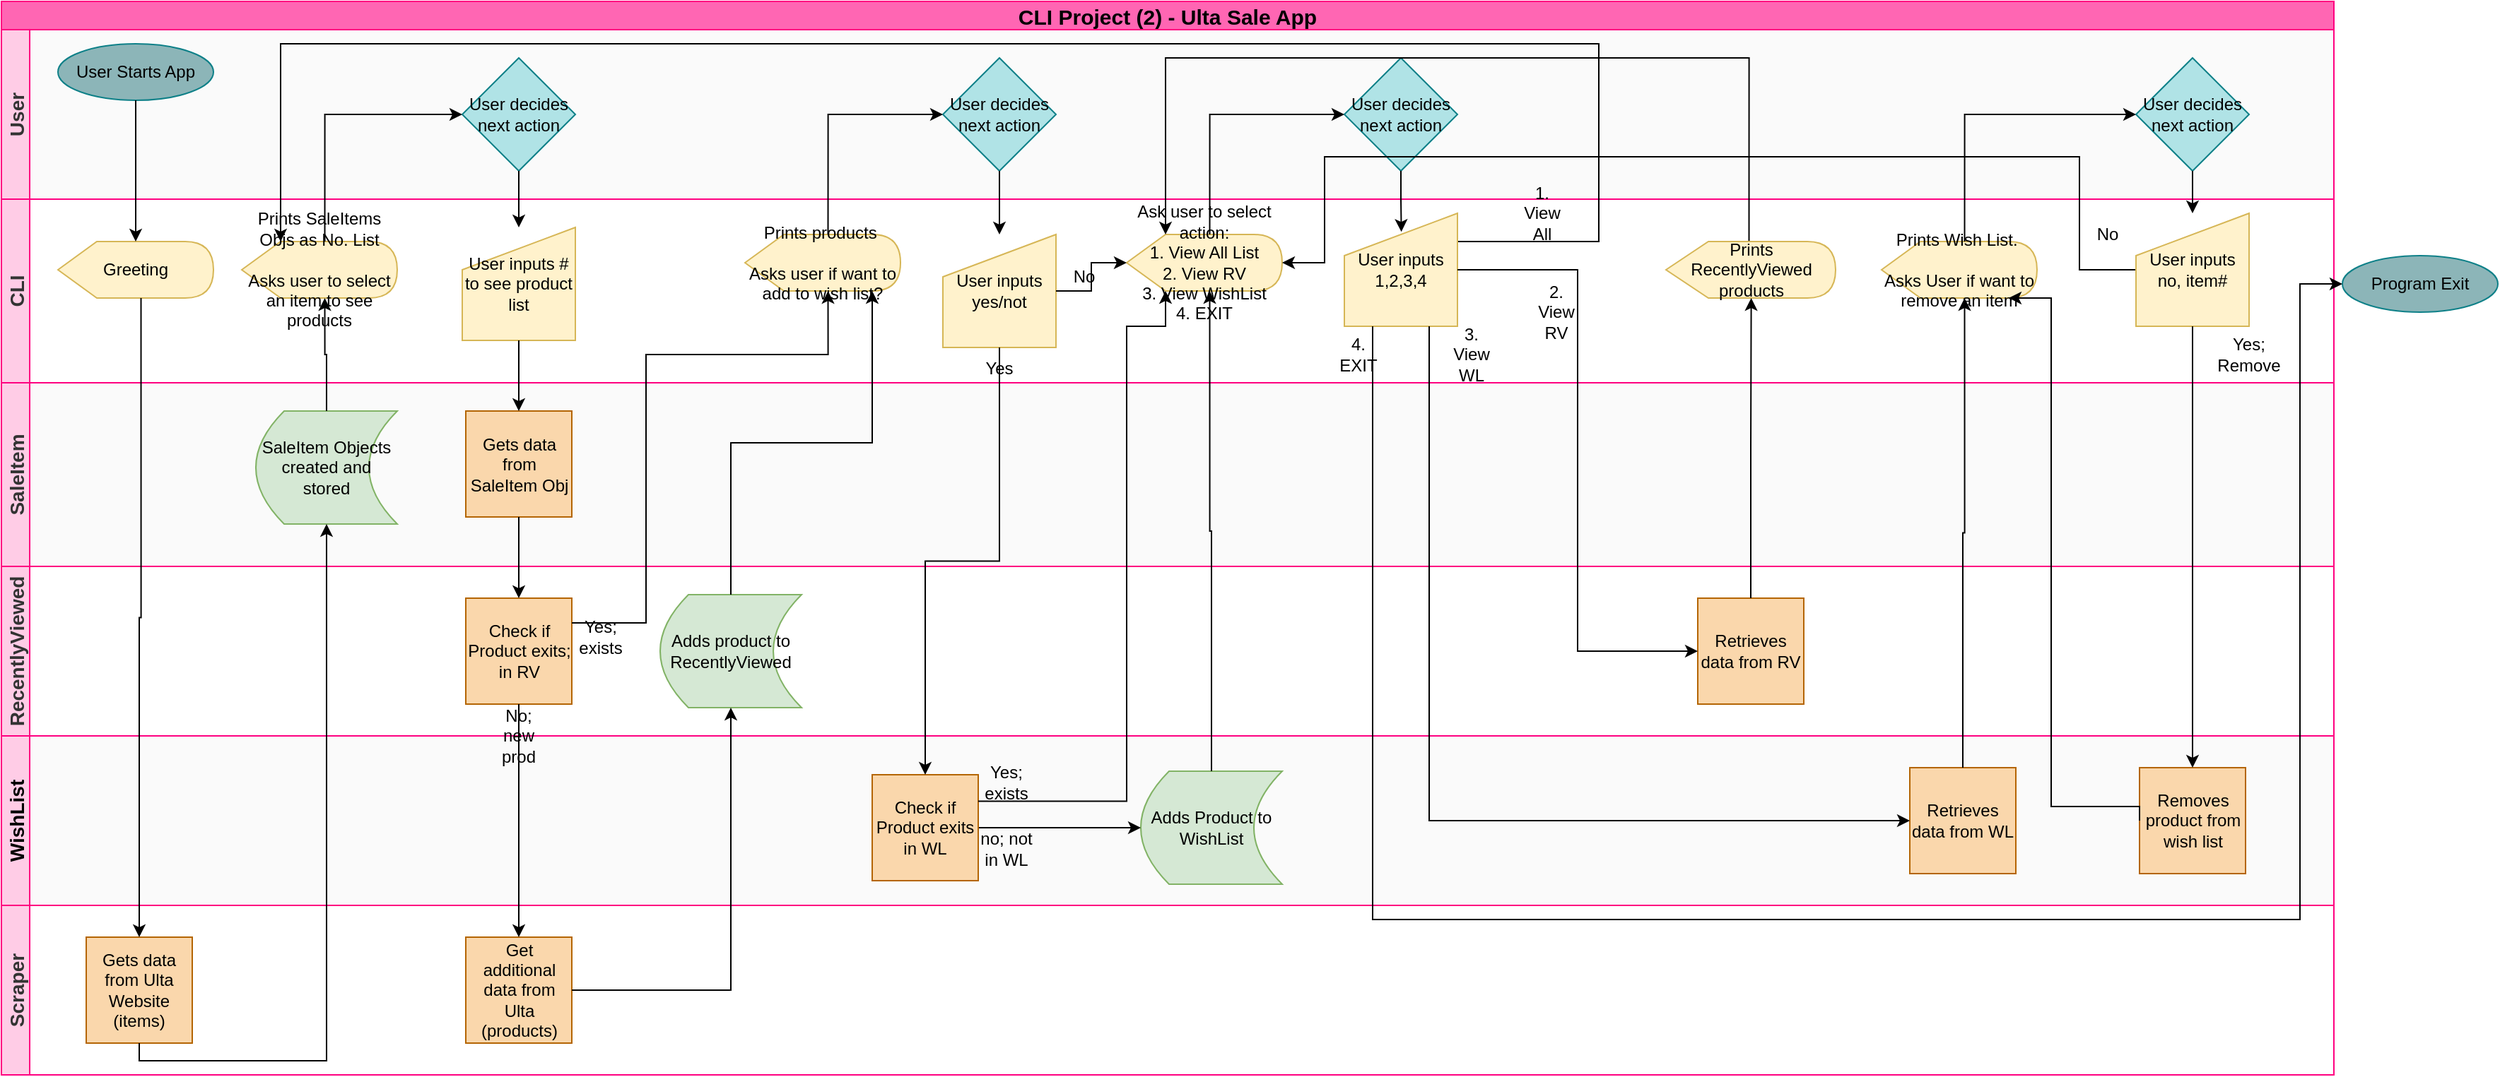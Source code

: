 <mxfile version="14.9.7" type="github">
  <diagram id="C5RBs43oDa-KdzZeNtuy" name="Page-1">
    <mxGraphModel dx="1700" dy="994" grid="1" gridSize="10" guides="1" tooltips="1" connect="1" arrows="1" fold="1" page="1" pageScale="1" pageWidth="1169" pageHeight="827" background="#ffffff" math="0" shadow="0">
      <root>
        <mxCell id="WIyWlLk6GJQsqaUBKTNV-0" />
        <mxCell id="WIyWlLk6GJQsqaUBKTNV-1" parent="WIyWlLk6GJQsqaUBKTNV-0" />
        <mxCell id="TTgLs8dpn4O4WDhtMha_-41" value="CLI Project (2) - Ulta Sale App" style="swimlane;childLayout=stackLayout;resizeParent=1;resizeParentMax=0;horizontal=1;startSize=20;horizontalStack=0;fontSize=15;verticalAlign=middle;spacingTop=0;labelBorderColor=none;swimlaneLine=1;fillColor=#FF66B3;strokeColor=#FF0080;" vertex="1" parent="WIyWlLk6GJQsqaUBKTNV-1">
          <mxGeometry x="4" width="1650" height="760" as="geometry" />
        </mxCell>
        <mxCell id="TTgLs8dpn4O4WDhtMha_-42" value="User" style="swimlane;startSize=20;horizontal=0;fontColor=#333333;swimlaneFillColor=#FAFAFA;fillColor=#FFCCE6;strokeColor=#FF0080;fontSize=14;" vertex="1" parent="TTgLs8dpn4O4WDhtMha_-41">
          <mxGeometry y="20" width="1650" height="120" as="geometry" />
        </mxCell>
        <mxCell id="TTgLs8dpn4O4WDhtMha_-53" value="User Starts App" style="ellipse;whiteSpace=wrap;html=1;strokeColor=#0e8088;fillColor=#8CB5B8;" vertex="1" parent="TTgLs8dpn4O4WDhtMha_-42">
          <mxGeometry x="40" y="10" width="110" height="40" as="geometry" />
        </mxCell>
        <mxCell id="TTgLs8dpn4O4WDhtMha_-56" value="User decides next action" style="rhombus;whiteSpace=wrap;html=1;fillColor=#b0e3e6;strokeColor=#0e8088;" vertex="1" parent="TTgLs8dpn4O4WDhtMha_-42">
          <mxGeometry x="326" y="20" width="80" height="80" as="geometry" />
        </mxCell>
        <mxCell id="TTgLs8dpn4O4WDhtMha_-73" value="User decides next action" style="rhombus;whiteSpace=wrap;html=1;fillColor=#b0e3e6;strokeColor=#0e8088;" vertex="1" parent="TTgLs8dpn4O4WDhtMha_-42">
          <mxGeometry x="666" y="20" width="80" height="80" as="geometry" />
        </mxCell>
        <mxCell id="TTgLs8dpn4O4WDhtMha_-100" value="User decides next action" style="rhombus;whiteSpace=wrap;html=1;fillColor=#b0e3e6;strokeColor=#0e8088;" vertex="1" parent="TTgLs8dpn4O4WDhtMha_-42">
          <mxGeometry x="950" y="20" width="80" height="80" as="geometry" />
        </mxCell>
        <mxCell id="TTgLs8dpn4O4WDhtMha_-131" value="User decides next action" style="rhombus;whiteSpace=wrap;html=1;fillColor=#b0e3e6;strokeColor=#0e8088;" vertex="1" parent="TTgLs8dpn4O4WDhtMha_-42">
          <mxGeometry x="1510" y="20" width="80" height="80" as="geometry" />
        </mxCell>
        <mxCell id="TTgLs8dpn4O4WDhtMha_-43" value="CLI" style="swimlane;startSize=20;horizontal=0;fontColor=#333333;swimlaneFillColor=#ffffff;fillColor=#FFCCE6;strokeColor=#FF0080;fontSize=14;" vertex="1" parent="TTgLs8dpn4O4WDhtMha_-41">
          <mxGeometry y="140" width="1650" height="130" as="geometry" />
        </mxCell>
        <mxCell id="TTgLs8dpn4O4WDhtMha_-55" value="Greeting" style="shape=display;whiteSpace=wrap;html=1;fillColor=#fff2cc;strokeColor=#d6b656;" vertex="1" parent="TTgLs8dpn4O4WDhtMha_-43">
          <mxGeometry x="40" y="30" width="110" height="40" as="geometry" />
        </mxCell>
        <mxCell id="TTgLs8dpn4O4WDhtMha_-65" value="Prints SaleItems Objs as No. List&lt;br&gt;&lt;br&gt;Asks user to select an item to see products" style="shape=display;whiteSpace=wrap;html=1;fillColor=#fff2cc;strokeColor=#d6b656;" vertex="1" parent="TTgLs8dpn4O4WDhtMha_-43">
          <mxGeometry x="170" y="30" width="110" height="40" as="geometry" />
        </mxCell>
        <mxCell id="TTgLs8dpn4O4WDhtMha_-68" value="User inputs # to see product list" style="shape=manualInput;whiteSpace=wrap;html=1;fillColor=#fff2cc;strokeColor=#d6b656;" vertex="1" parent="TTgLs8dpn4O4WDhtMha_-43">
          <mxGeometry x="326" y="20" width="80" height="80" as="geometry" />
        </mxCell>
        <mxCell id="TTgLs8dpn4O4WDhtMha_-72" value="Prints products&amp;nbsp;&lt;br&gt;&lt;br&gt;Asks user if want to add to wish list?" style="shape=display;whiteSpace=wrap;html=1;fillColor=#fff2cc;strokeColor=#d6b656;" vertex="1" parent="TTgLs8dpn4O4WDhtMha_-43">
          <mxGeometry x="526" y="25" width="110" height="40" as="geometry" />
        </mxCell>
        <mxCell id="TTgLs8dpn4O4WDhtMha_-95" value="Ask user to select action:&lt;br&gt;1. View All List&lt;br&gt;2. View RV&lt;br&gt;3. View WishList&lt;br&gt;4. EXIT" style="shape=display;whiteSpace=wrap;html=1;fillColor=#fff2cc;strokeColor=#d6b656;" vertex="1" parent="TTgLs8dpn4O4WDhtMha_-43">
          <mxGeometry x="796" y="25" width="110" height="40" as="geometry" />
        </mxCell>
        <mxCell id="TTgLs8dpn4O4WDhtMha_-102" value="User inputs yes/not" style="shape=manualInput;whiteSpace=wrap;html=1;fillColor=#fff2cc;strokeColor=#d6b656;" vertex="1" parent="TTgLs8dpn4O4WDhtMha_-43">
          <mxGeometry x="666" y="25" width="80" height="80" as="geometry" />
        </mxCell>
        <mxCell id="TTgLs8dpn4O4WDhtMha_-96" style="edgeStyle=orthogonalEdgeStyle;rounded=0;orthogonalLoop=1;jettySize=auto;html=1;exitX=1;exitY=0.5;exitDx=0;exitDy=0;" edge="1" parent="TTgLs8dpn4O4WDhtMha_-43" source="TTgLs8dpn4O4WDhtMha_-102" target="TTgLs8dpn4O4WDhtMha_-95">
          <mxGeometry relative="1" as="geometry" />
        </mxCell>
        <mxCell id="TTgLs8dpn4O4WDhtMha_-116" style="edgeStyle=orthogonalEdgeStyle;rounded=0;orthogonalLoop=1;jettySize=auto;html=1;exitX=1;exitY=0.25;exitDx=0;exitDy=0;entryX=0;entryY=0;entryDx=27.5;entryDy=0;entryPerimeter=0;" edge="1" parent="TTgLs8dpn4O4WDhtMha_-43" source="TTgLs8dpn4O4WDhtMha_-107" target="TTgLs8dpn4O4WDhtMha_-65">
          <mxGeometry relative="1" as="geometry">
            <Array as="points">
              <mxPoint x="1130" y="30" />
              <mxPoint x="1130" y="-110" />
              <mxPoint x="198" y="-110" />
            </Array>
          </mxGeometry>
        </mxCell>
        <mxCell id="TTgLs8dpn4O4WDhtMha_-107" value="User inputs 1,2,3,4" style="shape=manualInput;whiteSpace=wrap;html=1;fillColor=#fff2cc;strokeColor=#d6b656;" vertex="1" parent="TTgLs8dpn4O4WDhtMha_-43">
          <mxGeometry x="950" y="10" width="80" height="80" as="geometry" />
        </mxCell>
        <mxCell id="TTgLs8dpn4O4WDhtMha_-94" value="No" style="text;html=1;strokeColor=none;fillColor=none;align=center;verticalAlign=middle;whiteSpace=wrap;rounded=0;" vertex="1" parent="TTgLs8dpn4O4WDhtMha_-43">
          <mxGeometry x="746" y="45" width="40" height="20" as="geometry" />
        </mxCell>
        <mxCell id="TTgLs8dpn4O4WDhtMha_-110" value="Prints Wish List.&amp;nbsp;&lt;br&gt;&lt;br&gt;Asks User if want to remove an item" style="shape=display;whiteSpace=wrap;html=1;fillColor=#fff2cc;strokeColor=#d6b656;" vertex="1" parent="TTgLs8dpn4O4WDhtMha_-43">
          <mxGeometry x="1330" y="30" width="110" height="40" as="geometry" />
        </mxCell>
        <mxCell id="TTgLs8dpn4O4WDhtMha_-123" style="edgeStyle=orthogonalEdgeStyle;rounded=0;orthogonalLoop=1;jettySize=auto;html=1;exitX=0;exitY=0;exitDx=58.75;exitDy=0;exitPerimeter=0;entryX=0;entryY=0;entryDx=27.5;entryDy=0;entryPerimeter=0;" edge="1" parent="TTgLs8dpn4O4WDhtMha_-43" source="TTgLs8dpn4O4WDhtMha_-111" target="TTgLs8dpn4O4WDhtMha_-95">
          <mxGeometry relative="1" as="geometry">
            <Array as="points">
              <mxPoint x="1230" y="-100" />
              <mxPoint x="808" y="-100" />
            </Array>
          </mxGeometry>
        </mxCell>
        <mxCell id="TTgLs8dpn4O4WDhtMha_-111" value="Prints RecentlyViewed products" style="shape=display;whiteSpace=wrap;html=1;fillColor=#fff2cc;strokeColor=#d6b656;" vertex="1" parent="TTgLs8dpn4O4WDhtMha_-43">
          <mxGeometry x="1177.5" y="30" width="120" height="40" as="geometry" />
        </mxCell>
        <mxCell id="TTgLs8dpn4O4WDhtMha_-120" value="2. View RV" style="text;html=1;strokeColor=none;fillColor=none;align=center;verticalAlign=middle;whiteSpace=wrap;rounded=0;" vertex="1" parent="TTgLs8dpn4O4WDhtMha_-43">
          <mxGeometry x="1080" y="70" width="40" height="20" as="geometry" />
        </mxCell>
        <mxCell id="TTgLs8dpn4O4WDhtMha_-117" value="1. View All" style="text;html=1;strokeColor=none;fillColor=none;align=center;verticalAlign=middle;whiteSpace=wrap;rounded=0;" vertex="1" parent="TTgLs8dpn4O4WDhtMha_-43">
          <mxGeometry x="1070" width="40" height="20" as="geometry" />
        </mxCell>
        <mxCell id="TTgLs8dpn4O4WDhtMha_-128" value="3. View WL" style="text;html=1;strokeColor=none;fillColor=none;align=center;verticalAlign=middle;whiteSpace=wrap;rounded=0;" vertex="1" parent="TTgLs8dpn4O4WDhtMha_-43">
          <mxGeometry x="1020" y="100" width="40" height="20" as="geometry" />
        </mxCell>
        <mxCell id="TTgLs8dpn4O4WDhtMha_-137" style="edgeStyle=orthogonalEdgeStyle;rounded=0;orthogonalLoop=1;jettySize=auto;html=1;exitX=0;exitY=0.5;exitDx=0;exitDy=0;entryX=1;entryY=0.5;entryDx=0;entryDy=0;entryPerimeter=0;" edge="1" parent="TTgLs8dpn4O4WDhtMha_-43" source="TTgLs8dpn4O4WDhtMha_-132" target="TTgLs8dpn4O4WDhtMha_-95">
          <mxGeometry relative="1" as="geometry">
            <mxPoint x="892" y="80" as="targetPoint" />
            <Array as="points">
              <mxPoint x="1470" y="50" />
              <mxPoint x="1470" y="-30" />
              <mxPoint x="936" y="-30" />
              <mxPoint x="936" y="45" />
            </Array>
          </mxGeometry>
        </mxCell>
        <mxCell id="TTgLs8dpn4O4WDhtMha_-132" value="User inputs no, item#" style="shape=manualInput;whiteSpace=wrap;html=1;fillColor=#fff2cc;strokeColor=#d6b656;" vertex="1" parent="TTgLs8dpn4O4WDhtMha_-43">
          <mxGeometry x="1510" y="10" width="80" height="80" as="geometry" />
        </mxCell>
        <mxCell id="TTgLs8dpn4O4WDhtMha_-141" value="4. EXIT" style="text;html=1;strokeColor=none;fillColor=none;align=center;verticalAlign=middle;whiteSpace=wrap;rounded=0;" vertex="1" parent="TTgLs8dpn4O4WDhtMha_-43">
          <mxGeometry x="940" y="100" width="40" height="20" as="geometry" />
        </mxCell>
        <mxCell id="TTgLs8dpn4O4WDhtMha_-155" value="Yes; Remove" style="text;html=1;strokeColor=none;fillColor=none;align=center;verticalAlign=middle;whiteSpace=wrap;rounded=0;" vertex="1" parent="TTgLs8dpn4O4WDhtMha_-43">
          <mxGeometry x="1570" y="100" width="40" height="20" as="geometry" />
        </mxCell>
        <mxCell id="TTgLs8dpn4O4WDhtMha_-157" value="No" style="text;html=1;strokeColor=none;fillColor=none;align=center;verticalAlign=middle;whiteSpace=wrap;rounded=0;" vertex="1" parent="TTgLs8dpn4O4WDhtMha_-43">
          <mxGeometry x="1470" y="20" width="40" height="10" as="geometry" />
        </mxCell>
        <mxCell id="TTgLs8dpn4O4WDhtMha_-93" value="Yes" style="text;html=1;strokeColor=none;fillColor=none;align=center;verticalAlign=middle;whiteSpace=wrap;rounded=0;" vertex="1" parent="TTgLs8dpn4O4WDhtMha_-43">
          <mxGeometry x="686" y="110" width="40" height="20" as="geometry" />
        </mxCell>
        <mxCell id="TTgLs8dpn4O4WDhtMha_-44" value="SaleItem" style="swimlane;startSize=20;horizontal=0;fontColor=#333333;labelBorderColor=none;swimlaneFillColor=#FAFAFA;fillColor=#FFCCE6;strokeColor=#FF0080;fontSize=14;" vertex="1" parent="TTgLs8dpn4O4WDhtMha_-41">
          <mxGeometry y="270" width="1650" height="130" as="geometry" />
        </mxCell>
        <mxCell id="TTgLs8dpn4O4WDhtMha_-63" value="SaleItem Objects created and stored" style="shape=dataStorage;whiteSpace=wrap;html=1;fixedSize=1;fillColor=#d5e8d4;strokeColor=#82b366;" vertex="1" parent="TTgLs8dpn4O4WDhtMha_-44">
          <mxGeometry x="180" y="20" width="100" height="80" as="geometry" />
        </mxCell>
        <mxCell id="TTgLs8dpn4O4WDhtMha_-70" value="Gets data from SaleItem Obj" style="whiteSpace=wrap;html=1;aspect=fixed;fillColor=#fad7ac;strokeColor=#b46504;" vertex="1" parent="TTgLs8dpn4O4WDhtMha_-44">
          <mxGeometry x="328.5" y="20" width="75" height="75" as="geometry" />
        </mxCell>
        <mxCell id="TTgLs8dpn4O4WDhtMha_-49" value="RecentlyViewed" style="swimlane;startSize=20;horizontal=0;fontColor=#333333;swimlaneFillColor=#ffffff;fillColor=#FFCCE6;strokeColor=#FF0080;fontSize=14;" vertex="1" parent="TTgLs8dpn4O4WDhtMha_-41">
          <mxGeometry y="400" width="1650" height="120" as="geometry" />
        </mxCell>
        <mxCell id="TTgLs8dpn4O4WDhtMha_-112" value="Retrieves data from RV" style="whiteSpace=wrap;html=1;aspect=fixed;fillColor=#fad7ac;strokeColor=#b46504;" vertex="1" parent="TTgLs8dpn4O4WDhtMha_-49">
          <mxGeometry x="1200" y="22.5" width="75" height="75" as="geometry" />
        </mxCell>
        <mxCell id="TTgLs8dpn4O4WDhtMha_-166" value="Check if Product exits; in RV" style="whiteSpace=wrap;html=1;aspect=fixed;fillColor=#fad7ac;strokeColor=#b46504;" vertex="1" parent="TTgLs8dpn4O4WDhtMha_-49">
          <mxGeometry x="328.5" y="22.5" width="75" height="75" as="geometry" />
        </mxCell>
        <mxCell id="TTgLs8dpn4O4WDhtMha_-173" value="Yes; exists" style="text;html=1;strokeColor=none;fillColor=none;align=center;verticalAlign=middle;whiteSpace=wrap;rounded=0;" vertex="1" parent="TTgLs8dpn4O4WDhtMha_-49">
          <mxGeometry x="403.5" y="40" width="40" height="20" as="geometry" />
        </mxCell>
        <mxCell id="TTgLs8dpn4O4WDhtMha_-178" value="Adds product to RecentlyViewed" style="shape=dataStorage;whiteSpace=wrap;html=1;fixedSize=1;fillColor=#d5e8d4;strokeColor=#82b366;" vertex="1" parent="TTgLs8dpn4O4WDhtMha_-49">
          <mxGeometry x="466" y="20" width="100" height="80" as="geometry" />
        </mxCell>
        <mxCell id="TTgLs8dpn4O4WDhtMha_-50" value="WishList" style="swimlane;startSize=20;horizontal=0;swimlaneFillColor=#FAFAFA;fontSize=14;strokeColor=#FF0080;fillColor=#FFCCE6;" vertex="1" parent="TTgLs8dpn4O4WDhtMha_-41">
          <mxGeometry y="520" width="1650" height="120" as="geometry" />
        </mxCell>
        <mxCell id="TTgLs8dpn4O4WDhtMha_-91" value="Retrieves data from WL" style="whiteSpace=wrap;html=1;aspect=fixed;fillColor=#fad7ac;strokeColor=#b46504;" vertex="1" parent="TTgLs8dpn4O4WDhtMha_-50">
          <mxGeometry x="1350" y="22.5" width="75" height="75" as="geometry" />
        </mxCell>
        <mxCell id="TTgLs8dpn4O4WDhtMha_-135" value="Removes product from wish list" style="whiteSpace=wrap;html=1;aspect=fixed;strokeColor=#b46504;fillColor=#fad7ac;" vertex="1" parent="TTgLs8dpn4O4WDhtMha_-50">
          <mxGeometry x="1512.5" y="22.5" width="75" height="75" as="geometry" />
        </mxCell>
        <mxCell id="TTgLs8dpn4O4WDhtMha_-171" value="No; new prod" style="text;html=1;strokeColor=none;fillColor=none;align=center;verticalAlign=middle;whiteSpace=wrap;rounded=0;" vertex="1" parent="TTgLs8dpn4O4WDhtMha_-50">
          <mxGeometry x="346" y="-10" width="40" height="20" as="geometry" />
        </mxCell>
        <mxCell id="TTgLs8dpn4O4WDhtMha_-179" value="Adds Product to WishList" style="shape=dataStorage;whiteSpace=wrap;html=1;fixedSize=1;fillColor=#d5e8d4;strokeColor=#82b366;" vertex="1" parent="TTgLs8dpn4O4WDhtMha_-50">
          <mxGeometry x="806" y="25" width="100" height="80" as="geometry" />
        </mxCell>
        <mxCell id="TTgLs8dpn4O4WDhtMha_-182" style="edgeStyle=orthogonalEdgeStyle;rounded=0;orthogonalLoop=1;jettySize=auto;html=1;exitX=1;exitY=0.5;exitDx=0;exitDy=0;fontSize=14;" edge="1" parent="TTgLs8dpn4O4WDhtMha_-50" source="TTgLs8dpn4O4WDhtMha_-181" target="TTgLs8dpn4O4WDhtMha_-179">
          <mxGeometry relative="1" as="geometry" />
        </mxCell>
        <mxCell id="TTgLs8dpn4O4WDhtMha_-181" value="Check if Product exits in WL" style="whiteSpace=wrap;html=1;aspect=fixed;fillColor=#fad7ac;strokeColor=#b46504;" vertex="1" parent="TTgLs8dpn4O4WDhtMha_-50">
          <mxGeometry x="616" y="27.5" width="75" height="75" as="geometry" />
        </mxCell>
        <mxCell id="TTgLs8dpn4O4WDhtMha_-191" value="Yes; exists" style="text;html=1;strokeColor=none;fillColor=none;align=center;verticalAlign=middle;whiteSpace=wrap;rounded=0;" vertex="1" parent="TTgLs8dpn4O4WDhtMha_-50">
          <mxGeometry x="691" y="22.5" width="40" height="20" as="geometry" />
        </mxCell>
        <mxCell id="TTgLs8dpn4O4WDhtMha_-193" value="no; not in WL" style="text;html=1;strokeColor=none;fillColor=none;align=center;verticalAlign=middle;whiteSpace=wrap;rounded=0;" vertex="1" parent="TTgLs8dpn4O4WDhtMha_-50">
          <mxGeometry x="691" y="70" width="40" height="20" as="geometry" />
        </mxCell>
        <mxCell id="TTgLs8dpn4O4WDhtMha_-51" value="Scraper" style="swimlane;startSize=20;horizontal=0;fontColor=#333333;swimlaneFillColor=#ffffff;fillColor=#FFCCE6;labelBorderColor=none;strokeColor=#FF0080;fontSize=14;" vertex="1" parent="TTgLs8dpn4O4WDhtMha_-41">
          <mxGeometry y="640" width="1650" height="120" as="geometry" />
        </mxCell>
        <mxCell id="TTgLs8dpn4O4WDhtMha_-57" value="Gets data from Ulta Website (items)" style="whiteSpace=wrap;html=1;aspect=fixed;strokeColor=#b46504;fillColor=#fad7ac;" vertex="1" parent="TTgLs8dpn4O4WDhtMha_-51">
          <mxGeometry x="60" y="22.5" width="75" height="75" as="geometry" />
        </mxCell>
        <mxCell id="TTgLs8dpn4O4WDhtMha_-163" value="Get additional data from Ulta (products)" style="whiteSpace=wrap;html=1;aspect=fixed;strokeColor=#b46504;fillColor=#FAD7AC;" vertex="1" parent="TTgLs8dpn4O4WDhtMha_-51">
          <mxGeometry x="328.5" y="22.5" width="75" height="75" as="geometry" />
        </mxCell>
        <mxCell id="TTgLs8dpn4O4WDhtMha_-58" style="edgeStyle=orthogonalEdgeStyle;rounded=0;orthogonalLoop=1;jettySize=auto;html=1;exitX=0.5;exitY=1;exitDx=0;exitDy=0;" edge="1" parent="TTgLs8dpn4O4WDhtMha_-41" source="TTgLs8dpn4O4WDhtMha_-53" target="TTgLs8dpn4O4WDhtMha_-55">
          <mxGeometry relative="1" as="geometry" />
        </mxCell>
        <mxCell id="TTgLs8dpn4O4WDhtMha_-62" style="edgeStyle=orthogonalEdgeStyle;rounded=0;orthogonalLoop=1;jettySize=auto;html=1;exitX=0;exitY=0;exitDx=58.75;exitDy=40;exitPerimeter=0;entryX=0.5;entryY=0;entryDx=0;entryDy=0;" edge="1" parent="TTgLs8dpn4O4WDhtMha_-41" source="TTgLs8dpn4O4WDhtMha_-55" target="TTgLs8dpn4O4WDhtMha_-57">
          <mxGeometry relative="1" as="geometry" />
        </mxCell>
        <mxCell id="TTgLs8dpn4O4WDhtMha_-64" style="edgeStyle=orthogonalEdgeStyle;rounded=0;orthogonalLoop=1;jettySize=auto;html=1;exitX=0.5;exitY=1;exitDx=0;exitDy=0;entryX=0.5;entryY=1;entryDx=0;entryDy=0;" edge="1" parent="TTgLs8dpn4O4WDhtMha_-41" source="TTgLs8dpn4O4WDhtMha_-57" target="TTgLs8dpn4O4WDhtMha_-63">
          <mxGeometry relative="1" as="geometry">
            <Array as="points">
              <mxPoint x="98" y="750" />
              <mxPoint x="230" y="750" />
            </Array>
          </mxGeometry>
        </mxCell>
        <mxCell id="TTgLs8dpn4O4WDhtMha_-66" style="edgeStyle=orthogonalEdgeStyle;rounded=0;orthogonalLoop=1;jettySize=auto;html=1;exitX=0.5;exitY=0;exitDx=0;exitDy=0;entryX=0;entryY=0;entryDx=58.75;entryDy=40;entryPerimeter=0;" edge="1" parent="TTgLs8dpn4O4WDhtMha_-41" source="TTgLs8dpn4O4WDhtMha_-63" target="TTgLs8dpn4O4WDhtMha_-65">
          <mxGeometry relative="1" as="geometry" />
        </mxCell>
        <mxCell id="TTgLs8dpn4O4WDhtMha_-67" style="edgeStyle=orthogonalEdgeStyle;rounded=0;orthogonalLoop=1;jettySize=auto;html=1;exitX=0;exitY=0;exitDx=58.75;exitDy=0;exitPerimeter=0;entryX=0;entryY=0.5;entryDx=0;entryDy=0;" edge="1" parent="TTgLs8dpn4O4WDhtMha_-41" source="TTgLs8dpn4O4WDhtMha_-65" target="TTgLs8dpn4O4WDhtMha_-56">
          <mxGeometry relative="1" as="geometry" />
        </mxCell>
        <mxCell id="TTgLs8dpn4O4WDhtMha_-69" style="edgeStyle=orthogonalEdgeStyle;rounded=0;orthogonalLoop=1;jettySize=auto;html=1;exitX=0.5;exitY=1;exitDx=0;exitDy=0;" edge="1" parent="TTgLs8dpn4O4WDhtMha_-41" source="TTgLs8dpn4O4WDhtMha_-56" target="TTgLs8dpn4O4WDhtMha_-68">
          <mxGeometry relative="1" as="geometry" />
        </mxCell>
        <mxCell id="TTgLs8dpn4O4WDhtMha_-84" style="edgeStyle=orthogonalEdgeStyle;rounded=0;orthogonalLoop=1;jettySize=auto;html=1;exitX=0.5;exitY=1;exitDx=0;exitDy=0;entryX=0.5;entryY=0;entryDx=0;entryDy=0;" edge="1" parent="TTgLs8dpn4O4WDhtMha_-41" source="TTgLs8dpn4O4WDhtMha_-68" target="TTgLs8dpn4O4WDhtMha_-70">
          <mxGeometry relative="1" as="geometry" />
        </mxCell>
        <mxCell id="TTgLs8dpn4O4WDhtMha_-90" style="edgeStyle=orthogonalEdgeStyle;rounded=0;orthogonalLoop=1;jettySize=auto;html=1;exitX=0;exitY=0;exitDx=58.75;exitDy=0;exitPerimeter=0;entryX=0;entryY=0.5;entryDx=0;entryDy=0;" edge="1" parent="TTgLs8dpn4O4WDhtMha_-41" source="TTgLs8dpn4O4WDhtMha_-72" target="TTgLs8dpn4O4WDhtMha_-73">
          <mxGeometry relative="1" as="geometry" />
        </mxCell>
        <mxCell id="TTgLs8dpn4O4WDhtMha_-105" style="edgeStyle=orthogonalEdgeStyle;rounded=0;orthogonalLoop=1;jettySize=auto;html=1;exitX=0.5;exitY=0;exitDx=0;exitDy=0;entryX=0;entryY=0;entryDx=58.75;entryDy=40;entryPerimeter=0;" edge="1" parent="TTgLs8dpn4O4WDhtMha_-41" source="TTgLs8dpn4O4WDhtMha_-179" target="TTgLs8dpn4O4WDhtMha_-95">
          <mxGeometry relative="1" as="geometry">
            <mxPoint x="697.5" y="580" as="sourcePoint" />
          </mxGeometry>
        </mxCell>
        <mxCell id="TTgLs8dpn4O4WDhtMha_-106" style="edgeStyle=orthogonalEdgeStyle;rounded=0;orthogonalLoop=1;jettySize=auto;html=1;exitX=0;exitY=0;exitDx=58.75;exitDy=0;exitPerimeter=0;entryX=0;entryY=0.5;entryDx=0;entryDy=0;" edge="1" parent="TTgLs8dpn4O4WDhtMha_-41" source="TTgLs8dpn4O4WDhtMha_-95" target="TTgLs8dpn4O4WDhtMha_-100">
          <mxGeometry relative="1" as="geometry" />
        </mxCell>
        <mxCell id="TTgLs8dpn4O4WDhtMha_-108" style="edgeStyle=orthogonalEdgeStyle;rounded=0;orthogonalLoop=1;jettySize=auto;html=1;exitX=0.5;exitY=1;exitDx=0;exitDy=0;entryX=0.504;entryY=0.164;entryDx=0;entryDy=0;entryPerimeter=0;" edge="1" parent="TTgLs8dpn4O4WDhtMha_-41" source="TTgLs8dpn4O4WDhtMha_-100" target="TTgLs8dpn4O4WDhtMha_-107">
          <mxGeometry relative="1" as="geometry" />
        </mxCell>
        <mxCell id="TTgLs8dpn4O4WDhtMha_-118" style="edgeStyle=orthogonalEdgeStyle;rounded=0;orthogonalLoop=1;jettySize=auto;html=1;exitX=1;exitY=0.5;exitDx=0;exitDy=0;entryX=0;entryY=0.5;entryDx=0;entryDy=0;" edge="1" parent="TTgLs8dpn4O4WDhtMha_-41" source="TTgLs8dpn4O4WDhtMha_-107" target="TTgLs8dpn4O4WDhtMha_-112">
          <mxGeometry relative="1" as="geometry" />
        </mxCell>
        <mxCell id="TTgLs8dpn4O4WDhtMha_-127" style="edgeStyle=orthogonalEdgeStyle;rounded=0;orthogonalLoop=1;jettySize=auto;html=1;exitX=0.75;exitY=1;exitDx=0;exitDy=0;entryX=0;entryY=0.5;entryDx=0;entryDy=0;" edge="1" parent="TTgLs8dpn4O4WDhtMha_-41" source="TTgLs8dpn4O4WDhtMha_-107" target="TTgLs8dpn4O4WDhtMha_-91">
          <mxGeometry relative="1" as="geometry" />
        </mxCell>
        <mxCell id="TTgLs8dpn4O4WDhtMha_-129" style="edgeStyle=orthogonalEdgeStyle;rounded=0;orthogonalLoop=1;jettySize=auto;html=1;exitX=0.5;exitY=0;exitDx=0;exitDy=0;entryX=0;entryY=0;entryDx=58.75;entryDy=40;entryPerimeter=0;" edge="1" parent="TTgLs8dpn4O4WDhtMha_-41" source="TTgLs8dpn4O4WDhtMha_-91" target="TTgLs8dpn4O4WDhtMha_-110">
          <mxGeometry relative="1" as="geometry" />
        </mxCell>
        <mxCell id="TTgLs8dpn4O4WDhtMha_-133" style="edgeStyle=orthogonalEdgeStyle;rounded=0;orthogonalLoop=1;jettySize=auto;html=1;exitX=0;exitY=0;exitDx=58.75;exitDy=0;exitPerimeter=0;entryX=0;entryY=0.5;entryDx=0;entryDy=0;" edge="1" parent="TTgLs8dpn4O4WDhtMha_-41" source="TTgLs8dpn4O4WDhtMha_-110" target="TTgLs8dpn4O4WDhtMha_-131">
          <mxGeometry relative="1" as="geometry" />
        </mxCell>
        <mxCell id="TTgLs8dpn4O4WDhtMha_-134" style="edgeStyle=orthogonalEdgeStyle;rounded=0;orthogonalLoop=1;jettySize=auto;html=1;exitX=0.5;exitY=1;exitDx=0;exitDy=0;entryX=0.5;entryY=0;entryDx=0;entryDy=0;" edge="1" parent="TTgLs8dpn4O4WDhtMha_-41" source="TTgLs8dpn4O4WDhtMha_-131" target="TTgLs8dpn4O4WDhtMha_-132">
          <mxGeometry relative="1" as="geometry" />
        </mxCell>
        <mxCell id="TTgLs8dpn4O4WDhtMha_-136" style="edgeStyle=orthogonalEdgeStyle;rounded=0;orthogonalLoop=1;jettySize=auto;html=1;exitX=0.5;exitY=1;exitDx=0;exitDy=0;" edge="1" parent="TTgLs8dpn4O4WDhtMha_-41" source="TTgLs8dpn4O4WDhtMha_-132" target="TTgLs8dpn4O4WDhtMha_-135">
          <mxGeometry relative="1" as="geometry" />
        </mxCell>
        <mxCell id="TTgLs8dpn4O4WDhtMha_-138" style="edgeStyle=orthogonalEdgeStyle;rounded=0;orthogonalLoop=1;jettySize=auto;html=1;exitX=0;exitY=0.5;exitDx=0;exitDy=0;entryX=0;entryY=0;entryDx=90;entryDy=40;entryPerimeter=0;" edge="1" parent="TTgLs8dpn4O4WDhtMha_-41" source="TTgLs8dpn4O4WDhtMha_-135" target="TTgLs8dpn4O4WDhtMha_-110">
          <mxGeometry relative="1" as="geometry">
            <Array as="points">
              <mxPoint x="1450" y="570" />
              <mxPoint x="1450" y="210" />
            </Array>
          </mxGeometry>
        </mxCell>
        <mxCell id="TTgLs8dpn4O4WDhtMha_-148" style="edgeStyle=orthogonalEdgeStyle;rounded=0;orthogonalLoop=1;jettySize=auto;html=1;exitX=0.5;exitY=0;exitDx=0;exitDy=0;entryX=0;entryY=0;entryDx=60.312;entryDy=40;entryPerimeter=0;" edge="1" parent="TTgLs8dpn4O4WDhtMha_-41" source="TTgLs8dpn4O4WDhtMha_-112" target="TTgLs8dpn4O4WDhtMha_-111">
          <mxGeometry relative="1" as="geometry" />
        </mxCell>
        <mxCell id="TTgLs8dpn4O4WDhtMha_-159" style="edgeStyle=orthogonalEdgeStyle;rounded=0;orthogonalLoop=1;jettySize=auto;html=1;exitX=0.5;exitY=1;exitDx=0;exitDy=0;" edge="1" parent="TTgLs8dpn4O4WDhtMha_-41" source="TTgLs8dpn4O4WDhtMha_-73" target="TTgLs8dpn4O4WDhtMha_-102">
          <mxGeometry relative="1" as="geometry" />
        </mxCell>
        <mxCell id="TTgLs8dpn4O4WDhtMha_-165" style="edgeStyle=orthogonalEdgeStyle;rounded=0;orthogonalLoop=1;jettySize=auto;html=1;exitX=1;exitY=0.5;exitDx=0;exitDy=0;fontSize=14;" edge="1" parent="TTgLs8dpn4O4WDhtMha_-41" source="TTgLs8dpn4O4WDhtMha_-163" target="TTgLs8dpn4O4WDhtMha_-178">
          <mxGeometry relative="1" as="geometry">
            <mxPoint x="534" y="540" as="targetPoint" />
          </mxGeometry>
        </mxCell>
        <mxCell id="TTgLs8dpn4O4WDhtMha_-174" style="edgeStyle=orthogonalEdgeStyle;rounded=0;orthogonalLoop=1;jettySize=auto;html=1;exitX=0;exitY=0;exitDx=0;exitDy=0;entryX=0;entryY=0;entryDx=58.75;entryDy=40;entryPerimeter=0;fontSize=14;" edge="1" parent="TTgLs8dpn4O4WDhtMha_-41" source="TTgLs8dpn4O4WDhtMha_-173" target="TTgLs8dpn4O4WDhtMha_-72">
          <mxGeometry relative="1" as="geometry">
            <Array as="points">
              <mxPoint x="456" y="440" />
              <mxPoint x="456" y="250" />
              <mxPoint x="585" y="250" />
            </Array>
          </mxGeometry>
        </mxCell>
        <mxCell id="TTgLs8dpn4O4WDhtMha_-167" style="edgeStyle=orthogonalEdgeStyle;rounded=0;orthogonalLoop=1;jettySize=auto;html=1;exitX=0.5;exitY=1;exitDx=0;exitDy=0;fontSize=14;" edge="1" parent="TTgLs8dpn4O4WDhtMha_-41" source="TTgLs8dpn4O4WDhtMha_-70" target="TTgLs8dpn4O4WDhtMha_-166">
          <mxGeometry relative="1" as="geometry" />
        </mxCell>
        <mxCell id="TTgLs8dpn4O4WDhtMha_-175" style="edgeStyle=orthogonalEdgeStyle;rounded=0;orthogonalLoop=1;jettySize=auto;html=1;exitX=0.5;exitY=1;exitDx=0;exitDy=0;fontSize=14;" edge="1" parent="TTgLs8dpn4O4WDhtMha_-41" source="TTgLs8dpn4O4WDhtMha_-166" target="TTgLs8dpn4O4WDhtMha_-163">
          <mxGeometry relative="1" as="geometry" />
        </mxCell>
        <mxCell id="TTgLs8dpn4O4WDhtMha_-180" style="edgeStyle=orthogonalEdgeStyle;rounded=0;orthogonalLoop=1;jettySize=auto;html=1;exitX=0.5;exitY=1;exitDx=0;exitDy=0;fontSize=14;" edge="1" parent="TTgLs8dpn4O4WDhtMha_-41" source="TTgLs8dpn4O4WDhtMha_-102" target="TTgLs8dpn4O4WDhtMha_-181">
          <mxGeometry relative="1" as="geometry" />
        </mxCell>
        <mxCell id="TTgLs8dpn4O4WDhtMha_-194" style="edgeStyle=orthogonalEdgeStyle;rounded=0;orthogonalLoop=1;jettySize=auto;html=1;exitX=1;exitY=0.25;exitDx=0;exitDy=0;entryX=0;entryY=0;entryDx=27.5;entryDy=40;entryPerimeter=0;fontSize=14;" edge="1" parent="TTgLs8dpn4O4WDhtMha_-41" source="TTgLs8dpn4O4WDhtMha_-181" target="TTgLs8dpn4O4WDhtMha_-95">
          <mxGeometry relative="1" as="geometry">
            <Array as="points">
              <mxPoint x="796" y="566" />
              <mxPoint x="796" y="230" />
              <mxPoint x="824" y="230" />
            </Array>
          </mxGeometry>
        </mxCell>
        <mxCell id="TTgLs8dpn4O4WDhtMha_-196" style="edgeStyle=orthogonalEdgeStyle;rounded=0;orthogonalLoop=1;jettySize=auto;html=1;exitX=0.5;exitY=0;exitDx=0;exitDy=0;entryX=0;entryY=0;entryDx=90;entryDy=40;entryPerimeter=0;fontSize=14;" edge="1" parent="TTgLs8dpn4O4WDhtMha_-41" source="TTgLs8dpn4O4WDhtMha_-178" target="TTgLs8dpn4O4WDhtMha_-72">
          <mxGeometry relative="1" as="geometry" />
        </mxCell>
        <mxCell id="TTgLs8dpn4O4WDhtMha_-139" value="Program Exit" style="ellipse;whiteSpace=wrap;html=1;strokeColor=#0e8088;fillColor=#8CB5B8;" vertex="1" parent="WIyWlLk6GJQsqaUBKTNV-1">
          <mxGeometry x="1660" y="180" width="110" height="40" as="geometry" />
        </mxCell>
        <mxCell id="TTgLs8dpn4O4WDhtMha_-160" style="edgeStyle=orthogonalEdgeStyle;rounded=0;orthogonalLoop=1;jettySize=auto;html=1;exitX=0.25;exitY=1;exitDx=0;exitDy=0;entryX=0;entryY=0.5;entryDx=0;entryDy=0;fontSize=15;" edge="1" parent="WIyWlLk6GJQsqaUBKTNV-1" source="TTgLs8dpn4O4WDhtMha_-107" target="TTgLs8dpn4O4WDhtMha_-139">
          <mxGeometry relative="1" as="geometry">
            <Array as="points">
              <mxPoint x="974" y="650" />
              <mxPoint x="1630" y="650" />
              <mxPoint x="1630" y="200" />
            </Array>
          </mxGeometry>
        </mxCell>
      </root>
    </mxGraphModel>
  </diagram>
</mxfile>
